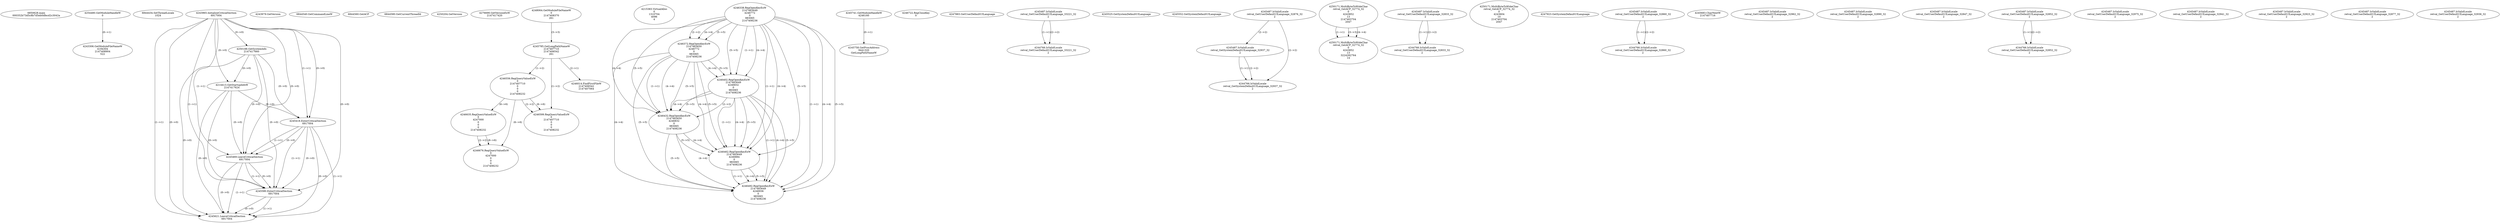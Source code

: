 // Global SCDG with merge call
digraph {
	0 [label="6850628.main
000352b73d5c8b7d5eb0dfecd2c3042a"]
	1 [label="4254480.GetModuleHandleW
0"]
	2 [label="6844434.SetThreadLocale
1024"]
	3 [label="4243965.InitializeCriticalSection
6917004"]
	4 [label="4243979.GetVersion
"]
	5 [label="4250188.GetSystemInfo
2147417660"]
	3 -> 5 [label="(0-->0)"]
	6 [label="6844540.GetCommandLineW
"]
	7 [label="4214413.GetStartupInfoW
2147417624"]
	3 -> 7 [label="(0-->0)"]
	5 -> 7 [label="(0-->0)"]
	8 [label="6844560.GetACP
"]
	9 [label="6844580.GetCurrentThreadId
"]
	10 [label="4250204.GetVersion
"]
	11 [label="4276690.GetVersionExW
2147417420"]
	12 [label="4243306.GetModuleFileNameW
4194304
2147408904
522"]
	1 -> 12 [label="(0-->1)"]
	13 [label="4248064.GetModuleFileNameW
0
2147408370
261"]
	14 [label="4215383.VirtualAlloc
0
1310704
4096
4"]
	15 [label="4246338.RegOpenKeyExW
2147483649
4246772
0
983065
2147408236"]
	16 [label="4246372.RegOpenKeyExW
2147483650
4246772
0
983065
2147408236"]
	15 -> 16 [label="(2-->2)"]
	15 -> 16 [label="(4-->4)"]
	15 -> 16 [label="(5-->5)"]
	17 [label="4245741.GetModuleHandleW
4246160"]
	18 [label="4245758.GetProcAddress
9441320
GetLongPathNameW"]
	17 -> 18 [label="(0-->1)"]
	19 [label="4245785.GetLongPathNameW
2147407710
2147406542
261"]
	13 -> 19 [label="(3-->3)"]
	20 [label="4246556.RegQueryValueExW
0
2147407710
0
0
0
2147408232"]
	19 -> 20 [label="(1-->2)"]
	21 [label="4246635.RegQueryValueExW
0
4247000
0
0
0
2147408232"]
	20 -> 21 [label="(6-->6)"]
	22 [label="4246676.RegQueryValueExW
0
4247000
0
0
0
2147408232"]
	21 -> 22 [label="(2-->2)"]
	20 -> 22 [label="(6-->6)"]
	21 -> 22 [label="(6-->6)"]
	23 [label="4246722.RegCloseKey
0"]
	24 [label="4247883.GetUserDefaultUILanguage
"]
	25 [label="4245418.EnterCriticalSection
6917004"]
	3 -> 25 [label="(1-->1)"]
	3 -> 25 [label="(0-->0)"]
	5 -> 25 [label="(0-->0)"]
	7 -> 25 [label="(0-->0)"]
	26 [label="4245469.LeaveCriticalSection
6917004"]
	3 -> 26 [label="(1-->1)"]
	25 -> 26 [label="(1-->1)"]
	3 -> 26 [label="(0-->0)"]
	5 -> 26 [label="(0-->0)"]
	7 -> 26 [label="(0-->0)"]
	25 -> 26 [label="(0-->0)"]
	27 [label="4245487.IsValidLocale
retval_GetUserDefaultUILanguage_33221_32
2"]
	28 [label="4244766.IsValidLocale
retval_GetUserDefaultUILanguage_33221_32
2"]
	27 -> 28 [label="(1-->1)"]
	27 -> 28 [label="(2-->2)"]
	29 [label="4245525.GetSystemDefaultUILanguage
"]
	30 [label="4245552.GetSystemDefaultUILanguage
"]
	31 [label="4245487.IsValidLocale
retval_GetUserDefaultUILanguage_32876_32
2"]
	32 [label="4250171.MultiByteToWideChar
retval_GetACP_32774_32
0
4243852
13
2147403704
2047"]
	33 [label="4250171.MultiByteToWideChar
retval_GetACP_32774_32
0
4243852
13
3224282764
14"]
	32 -> 33 [label="(1-->1)"]
	32 -> 33 [label="(3-->3)"]
	32 -> 33 [label="(4-->4)"]
	34 [label="4245487.IsValidLocale
retval_GetUserDefaultUILanguage_32833_32
2"]
	35 [label="4250171.MultiByteToWideChar
retval_GetACP_32774_32
0
4243604
10
2147403704
2047"]
	36 [label="4245580.EnterCriticalSection
6917004"]
	3 -> 36 [label="(1-->1)"]
	25 -> 36 [label="(1-->1)"]
	26 -> 36 [label="(1-->1)"]
	3 -> 36 [label="(0-->0)"]
	5 -> 36 [label="(0-->0)"]
	7 -> 36 [label="(0-->0)"]
	25 -> 36 [label="(0-->0)"]
	26 -> 36 [label="(0-->0)"]
	37 [label="4245621.LeaveCriticalSection
6917004"]
	3 -> 37 [label="(1-->1)"]
	25 -> 37 [label="(1-->1)"]
	26 -> 37 [label="(1-->1)"]
	36 -> 37 [label="(1-->1)"]
	3 -> 37 [label="(0-->0)"]
	5 -> 37 [label="(0-->0)"]
	7 -> 37 [label="(0-->0)"]
	25 -> 37 [label="(0-->0)"]
	26 -> 37 [label="(0-->0)"]
	36 -> 37 [label="(0-->0)"]
	38 [label="4247923.GetSystemDefaultUILanguage
"]
	39 [label="4245487.IsValidLocale
retval_GetSystemDefaultUILanguage_32937_32
2"]
	31 -> 39 [label="(2-->2)"]
	40 [label="4244766.IsValidLocale
retval_GetSystemDefaultUILanguage_32937_32
2"]
	39 -> 40 [label="(1-->1)"]
	31 -> 40 [label="(2-->2)"]
	39 -> 40 [label="(2-->2)"]
	41 [label="4246599.RegQueryValueExW
0
2147407710
0
0
0
2147408232"]
	19 -> 41 [label="(1-->2)"]
	20 -> 41 [label="(2-->2)"]
	20 -> 41 [label="(6-->6)"]
	42 [label="4245487.IsValidLocale
retval_GetUserDefaultUILanguage_32860_32
2"]
	43 [label="4244766.IsValidLocale
retval_GetUserDefaultUILanguage_32860_32
2"]
	42 -> 43 [label="(1-->1)"]
	42 -> 43 [label="(2-->2)"]
	44 [label="4245683.CharNextW
2147407716"]
	45 [label="4246014.FindFirstFileW
2147406542
2147407064"]
	19 -> 45 [label="(2-->1)"]
	46 [label="4245487.IsValidLocale
retval_GetUserDefaultUILanguage_32962_32
2"]
	47 [label="4246402.RegOpenKeyExW
2147483649
4246832
0
983065
2147408236"]
	15 -> 47 [label="(1-->1)"]
	15 -> 47 [label="(4-->4)"]
	16 -> 47 [label="(4-->4)"]
	15 -> 47 [label="(5-->5)"]
	16 -> 47 [label="(5-->5)"]
	48 [label="4246432.RegOpenKeyExW
2147483650
4246832
0
983065
2147408236"]
	16 -> 48 [label="(1-->1)"]
	47 -> 48 [label="(2-->2)"]
	15 -> 48 [label="(4-->4)"]
	16 -> 48 [label="(4-->4)"]
	47 -> 48 [label="(4-->4)"]
	15 -> 48 [label="(5-->5)"]
	16 -> 48 [label="(5-->5)"]
	47 -> 48 [label="(5-->5)"]
	49 [label="4246462.RegOpenKeyExW
2147483649
4246884
0
983065
2147408236"]
	15 -> 49 [label="(1-->1)"]
	47 -> 49 [label="(1-->1)"]
	15 -> 49 [label="(4-->4)"]
	16 -> 49 [label="(4-->4)"]
	47 -> 49 [label="(4-->4)"]
	48 -> 49 [label="(4-->4)"]
	15 -> 49 [label="(5-->5)"]
	16 -> 49 [label="(5-->5)"]
	47 -> 49 [label="(5-->5)"]
	48 -> 49 [label="(5-->5)"]
	50 [label="4246492.RegOpenKeyExW
2147483649
4246936
0
983065
2147408236"]
	15 -> 50 [label="(1-->1)"]
	47 -> 50 [label="(1-->1)"]
	49 -> 50 [label="(1-->1)"]
	15 -> 50 [label="(4-->4)"]
	16 -> 50 [label="(4-->4)"]
	47 -> 50 [label="(4-->4)"]
	48 -> 50 [label="(4-->4)"]
	49 -> 50 [label="(4-->4)"]
	15 -> 50 [label="(5-->5)"]
	16 -> 50 [label="(5-->5)"]
	47 -> 50 [label="(5-->5)"]
	48 -> 50 [label="(5-->5)"]
	49 -> 50 [label="(5-->5)"]
	51 [label="4245487.IsValidLocale
retval_GetUserDefaultUILanguage_32890_32
2"]
	52 [label="4245487.IsValidLocale
retval_GetUserDefaultUILanguage_32847_32
2"]
	53 [label="4244766.IsValidLocale
retval_GetUserDefaultUILanguage_32833_32
2"]
	34 -> 53 [label="(1-->1)"]
	34 -> 53 [label="(2-->2)"]
	54 [label="4245487.IsValidLocale
retval_GetUserDefaultUILanguage_32852_32
2"]
	55 [label="4245487.IsValidLocale
retval_GetUserDefaultUILanguage_32975_32
2"]
	56 [label="4244766.IsValidLocale
retval_GetUserDefaultUILanguage_32852_32
2"]
	54 -> 56 [label="(1-->1)"]
	54 -> 56 [label="(2-->2)"]
	57 [label="4245487.IsValidLocale
retval_GetUserDefaultUILanguage_32941_32
2"]
	58 [label="4245487.IsValidLocale
retval_GetUserDefaultUILanguage_32923_32
2"]
	59 [label="4245487.IsValidLocale
retval_GetUserDefaultUILanguage_32877_32
2"]
	60 [label="4245487.IsValidLocale
retval_GetUserDefaultUILanguage_32936_32
2"]
}
